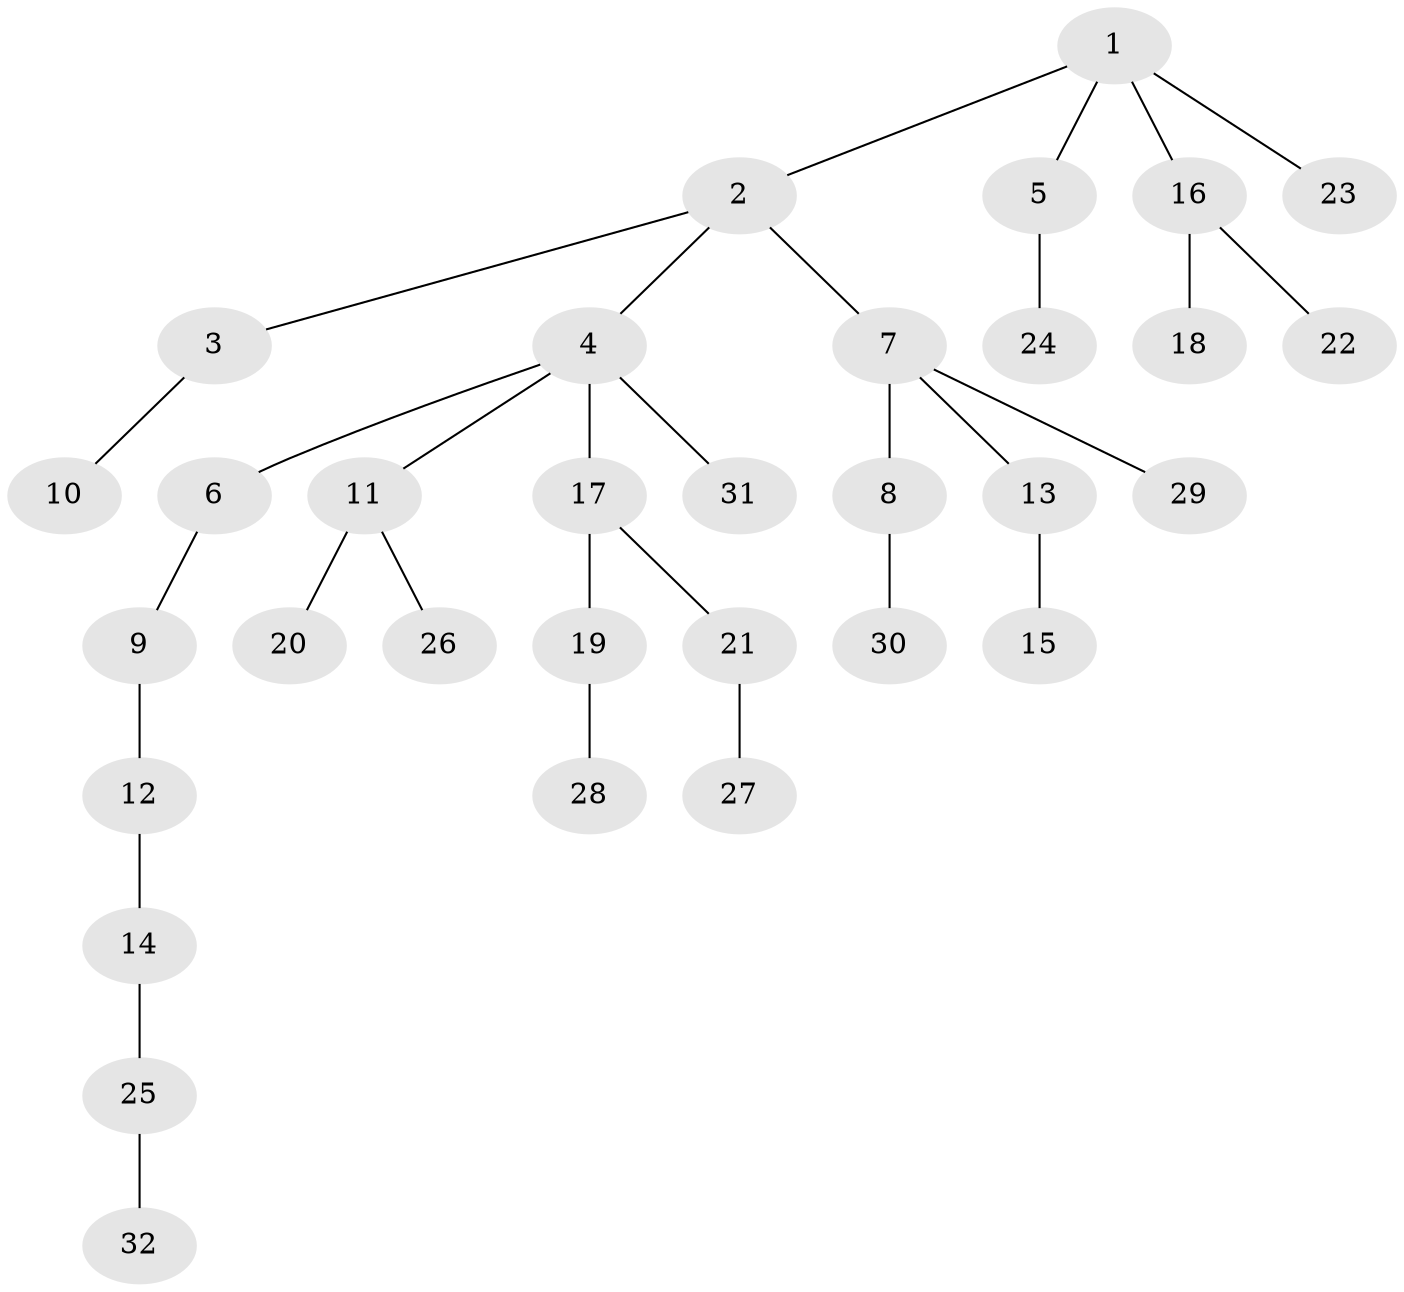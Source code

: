 // original degree distribution, {3: 0.078125, 5: 0.03125, 6: 0.03125, 2: 0.25, 4: 0.09375, 1: 0.515625}
// Generated by graph-tools (version 1.1) at 2025/36/03/09/25 02:36:47]
// undirected, 32 vertices, 31 edges
graph export_dot {
graph [start="1"]
  node [color=gray90,style=filled];
  1;
  2;
  3;
  4;
  5;
  6;
  7;
  8;
  9;
  10;
  11;
  12;
  13;
  14;
  15;
  16;
  17;
  18;
  19;
  20;
  21;
  22;
  23;
  24;
  25;
  26;
  27;
  28;
  29;
  30;
  31;
  32;
  1 -- 2 [weight=1.0];
  1 -- 5 [weight=1.0];
  1 -- 16 [weight=1.0];
  1 -- 23 [weight=1.0];
  2 -- 3 [weight=1.0];
  2 -- 4 [weight=1.0];
  2 -- 7 [weight=1.0];
  3 -- 10 [weight=1.0];
  4 -- 6 [weight=1.0];
  4 -- 11 [weight=1.0];
  4 -- 17 [weight=1.0];
  4 -- 31 [weight=1.0];
  5 -- 24 [weight=1.0];
  6 -- 9 [weight=1.0];
  7 -- 8 [weight=2.0];
  7 -- 13 [weight=1.0];
  7 -- 29 [weight=1.0];
  8 -- 30 [weight=1.0];
  9 -- 12 [weight=1.0];
  11 -- 20 [weight=3.0];
  11 -- 26 [weight=1.0];
  12 -- 14 [weight=2.0];
  13 -- 15 [weight=4.0];
  14 -- 25 [weight=1.0];
  16 -- 18 [weight=1.0];
  16 -- 22 [weight=1.0];
  17 -- 19 [weight=1.0];
  17 -- 21 [weight=1.0];
  19 -- 28 [weight=1.0];
  21 -- 27 [weight=1.0];
  25 -- 32 [weight=2.0];
}
